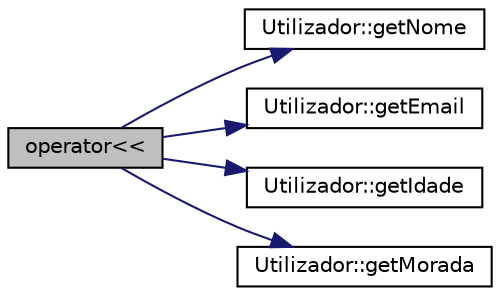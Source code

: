 digraph "operator&lt;&lt;"
{
  edge [fontname="Helvetica",fontsize="10",labelfontname="Helvetica",labelfontsize="10"];
  node [fontname="Helvetica",fontsize="10",shape=record];
  rankdir="LR";
  Node0 [label="operator\<\<",height=0.2,width=0.4,color="black", fillcolor="grey75", style="filled", fontcolor="black"];
  Node0 -> Node1 [color="midnightblue",fontsize="10",style="solid",fontname="Helvetica"];
  Node1 [label="Utilizador::getNome",height=0.2,width=0.4,color="black", fillcolor="white", style="filled",URL="$class_utilizador.html#a82874cffab116aa572f58576511b0e24",tooltip="Permite obter o nome do utilizador. "];
  Node0 -> Node2 [color="midnightblue",fontsize="10",style="solid",fontname="Helvetica"];
  Node2 [label="Utilizador::getEmail",height=0.2,width=0.4,color="black", fillcolor="white", style="filled",URL="$class_utilizador.html#aea88bb297704762d0cccc909b8c2da54",tooltip="Permite obter o email do utilizador. "];
  Node0 -> Node3 [color="midnightblue",fontsize="10",style="solid",fontname="Helvetica"];
  Node3 [label="Utilizador::getIdade",height=0.2,width=0.4,color="black", fillcolor="white", style="filled",URL="$class_utilizador.html#adff93f098f9512263fcbd1cdadf20855",tooltip="Permite obter a idade do utilizador. "];
  Node0 -> Node4 [color="midnightblue",fontsize="10",style="solid",fontname="Helvetica"];
  Node4 [label="Utilizador::getMorada",height=0.2,width=0.4,color="black", fillcolor="white", style="filled",URL="$class_utilizador.html#aea27372a36fb8e59d2f3029464d83101",tooltip="Permite obter a morada do utilizador. "];
}
